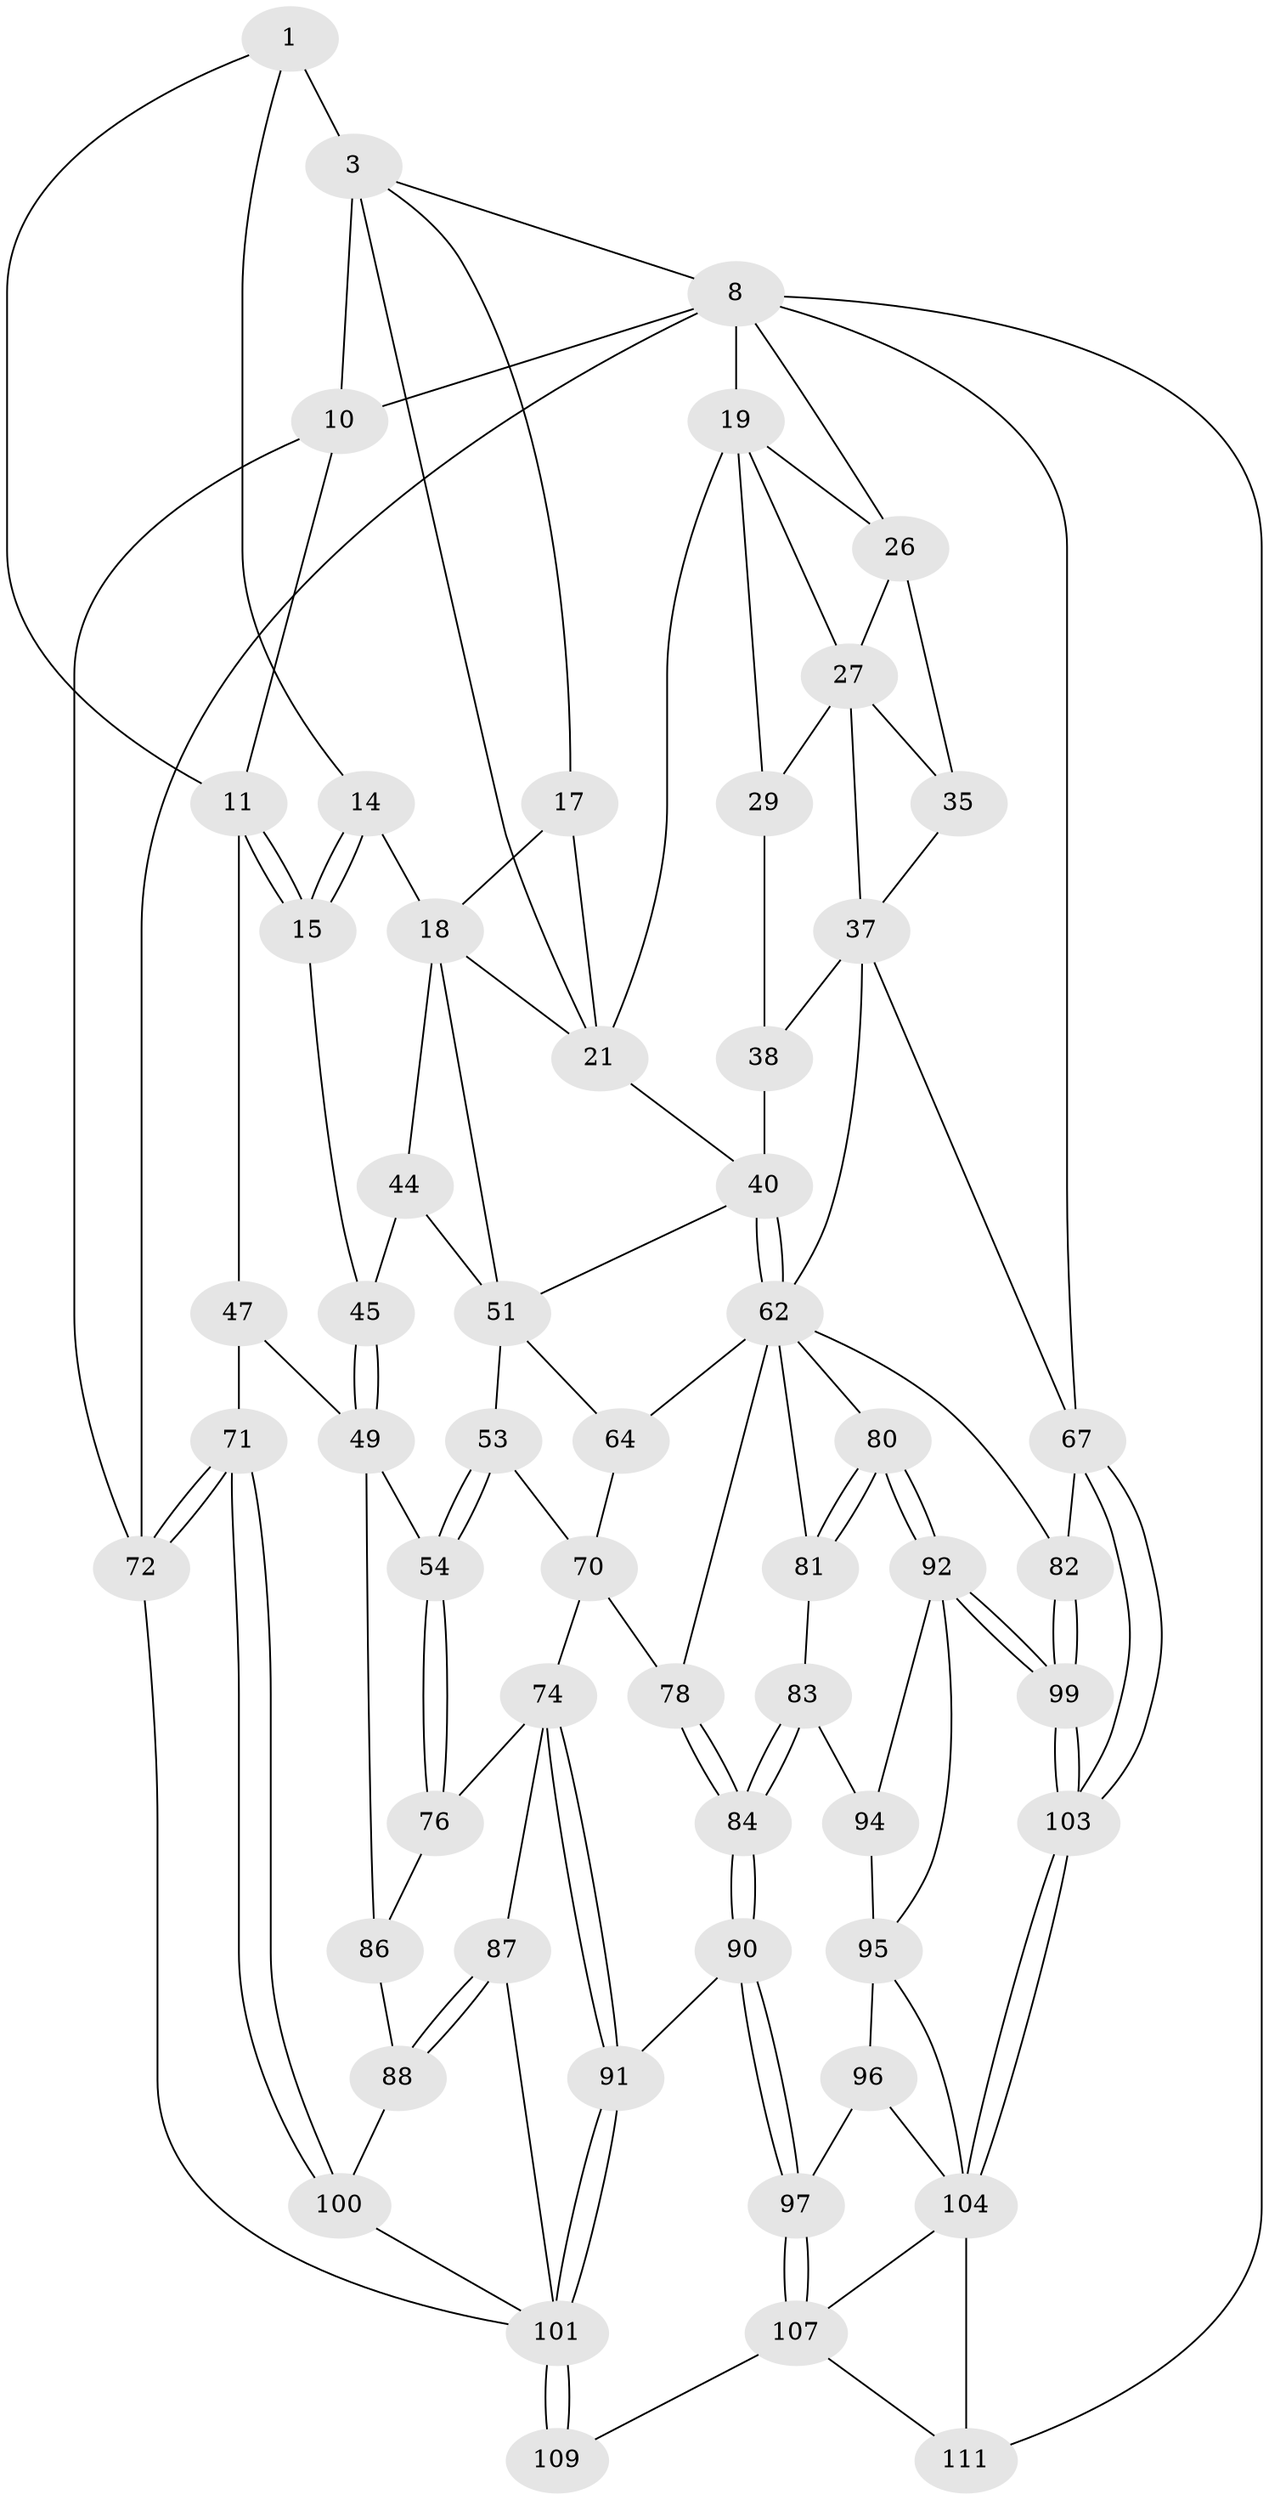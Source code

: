 // original degree distribution, {3: 0.017543859649122806, 4: 0.2543859649122807, 6: 0.23684210526315788, 5: 0.49122807017543857}
// Generated by graph-tools (version 1.1) at 2025/27/03/15/25 16:27:59]
// undirected, 57 vertices, 128 edges
graph export_dot {
graph [start="1"]
  node [color=gray90,style=filled];
  1 [pos="+0.21156542960869523+0.07884847344160612",super="+2+6"];
  3 [pos="+0.39897190151489864+0",super="+4+7"];
  8 [pos="+0.7499572777331929+0",super="+9"];
  10 [pos="+0+0"];
  11 [pos="+0.14653916072244652+0.14455123374281945",super="+12"];
  14 [pos="+0.30510007602132366+0.22536522740389128"];
  15 [pos="+0.2535818541786638+0.2499911827424872",super="+23"];
  17 [pos="+0.4459976636473954+0.22178268654266967"];
  18 [pos="+0.40160418537880205+0.24961718775836825",super="+43"];
  19 [pos="+0.8148609707766823+0.05303670432278303",super="+25+20"];
  21 [pos="+0.6914253097500481+0.3563794028293033",super="+22+42"];
  26 [pos="+1+0",super="+31"];
  27 [pos="+0.9036143859584649+0.1587108162918125",super="+28+30"];
  29 [pos="+0.8557525037009719+0.24079297143503461",super="+34"];
  35 [pos="+1+0.4308073548226541"];
  37 [pos="+0.8667610401740617+0.41375223640373116",super="+58"];
  38 [pos="+0.8659618347976666+0.4134683131935766",super="+39"];
  40 [pos="+0.7282756096304899+0.3958422259405986",super="+41"];
  44 [pos="+0.3555922531039684+0.4302184357143923"];
  45 [pos="+0.24548803788110868+0.421041741366121"];
  47 [pos="+0+0.38287555918952615",super="+48+61"];
  49 [pos="+0.23168726008594975+0.43885533518172726",super="+50"];
  51 [pos="+0.4747493033090449+0.49064908858912376",super="+52+57"];
  53 [pos="+0.4055864079543315+0.556866646249238"];
  54 [pos="+0.2321610962473783+0.6213655230130666",super="+55"];
  62 [pos="+0.7066827330236591+0.5644066528173195",super="+65+63"];
  64 [pos="+0.5826999832035646+0.6170778273780191"];
  67 [pos="+1+1",super="+68"];
  70 [pos="+0.4685897066866974+0.6287299141653421",super="+73"];
  71 [pos="+0+1"];
  72 [pos="+0+1"];
  74 [pos="+0.39893355393174124+0.7809644633765185",super="+75"];
  76 [pos="+0.2378865537475922+0.6552123860627662",super="+85"];
  78 [pos="+0.5187742342212194+0.7345124116809699"];
  80 [pos="+0.7788275790351095+0.7581113003079258"];
  81 [pos="+0.6409214449047781+0.6869172363033748"];
  82 [pos="+0.9216479309256834+0.7383976609452698"];
  83 [pos="+0.5819543061780887+0.7854518952647936"];
  84 [pos="+0.5631788190128986+0.7928990204160181"];
  86 [pos="+0+0.7046533965189116",super="+89"];
  87 [pos="+0.2274623932692951+0.9058358451654358"];
  88 [pos="+0.11669096015296722+0.8682794699590398"];
  90 [pos="+0.504884702291531+0.86419676526154"];
  91 [pos="+0.447849618465249+0.8567300376834464"];
  92 [pos="+0.775016056805245+0.7862401549637293",super="+93"];
  94 [pos="+0.589188747551574+0.7920166801730651"];
  95 [pos="+0.6133502511660957+0.821614109247509",super="+98"];
  96 [pos="+0.5869686800152634+0.891120843319988"];
  97 [pos="+0.5389938245127951+0.8901474533194133"];
  99 [pos="+1+0.9270736509219116"];
  100 [pos="+0.07859877421177057+0.9031661090460145"];
  101 [pos="+0.44181050089204243+0.8705778821974145",super="+102"];
  103 [pos="+1+1"];
  104 [pos="+0.7661928372524013+0.8588909517814931",super="+105"];
  107 [pos="+0.5396807876204849+0.9042655088436415",super="+108+110"];
  109 [pos="+0.386218133999229+1"];
  111 [pos="+0.7694199570470512+1"];
  1 -- 3 [weight=2];
  1 -- 14;
  1 -- 11;
  3 -- 10;
  3 -- 8;
  3 -- 17;
  3 -- 21;
  8 -- 19;
  8 -- 67;
  8 -- 26;
  8 -- 10;
  8 -- 72;
  8 -- 111;
  10 -- 72;
  10 -- 11;
  11 -- 15 [weight=2];
  11 -- 15;
  11 -- 47 [weight=2];
  14 -- 15;
  14 -- 15;
  14 -- 18;
  15 -- 45;
  17 -- 18;
  17 -- 21;
  18 -- 51;
  18 -- 44;
  18 -- 21;
  19 -- 27;
  19 -- 26;
  19 -- 21;
  19 -- 29;
  21 -- 40;
  26 -- 35;
  26 -- 27;
  27 -- 29 [weight=2];
  27 -- 35;
  27 -- 37;
  29 -- 38;
  35 -- 37;
  37 -- 38 [weight=2];
  37 -- 67;
  37 -- 62;
  38 -- 40;
  40 -- 62;
  40 -- 62;
  40 -- 51;
  44 -- 45;
  44 -- 51;
  45 -- 49;
  45 -- 49;
  47 -- 71;
  47 -- 49 [weight=2];
  49 -- 86;
  49 -- 54 [weight=2];
  51 -- 53;
  51 -- 64;
  53 -- 54;
  53 -- 54;
  53 -- 70;
  54 -- 76;
  54 -- 76;
  62 -- 80;
  62 -- 82;
  62 -- 64;
  62 -- 81;
  62 -- 78;
  64 -- 70;
  67 -- 103;
  67 -- 103;
  67 -- 82;
  70 -- 78;
  70 -- 74;
  71 -- 72;
  71 -- 72;
  71 -- 100;
  71 -- 100;
  72 -- 101;
  74 -- 91;
  74 -- 91;
  74 -- 76;
  74 -- 87;
  76 -- 86 [weight=2];
  78 -- 84;
  78 -- 84;
  80 -- 81;
  80 -- 81;
  80 -- 92;
  80 -- 92;
  81 -- 83;
  82 -- 99;
  82 -- 99;
  83 -- 84;
  83 -- 84;
  83 -- 94;
  84 -- 90;
  84 -- 90;
  86 -- 88;
  87 -- 88;
  87 -- 88;
  87 -- 101;
  88 -- 100;
  90 -- 91;
  90 -- 97;
  90 -- 97;
  91 -- 101;
  91 -- 101;
  92 -- 99;
  92 -- 99;
  92 -- 94;
  92 -- 95;
  94 -- 95;
  95 -- 96;
  95 -- 104;
  96 -- 97;
  96 -- 104;
  97 -- 107;
  97 -- 107;
  99 -- 103;
  99 -- 103;
  100 -- 101;
  101 -- 109 [weight=2];
  101 -- 109;
  103 -- 104;
  103 -- 104;
  104 -- 111;
  104 -- 107;
  107 -- 109;
  107 -- 111;
}
